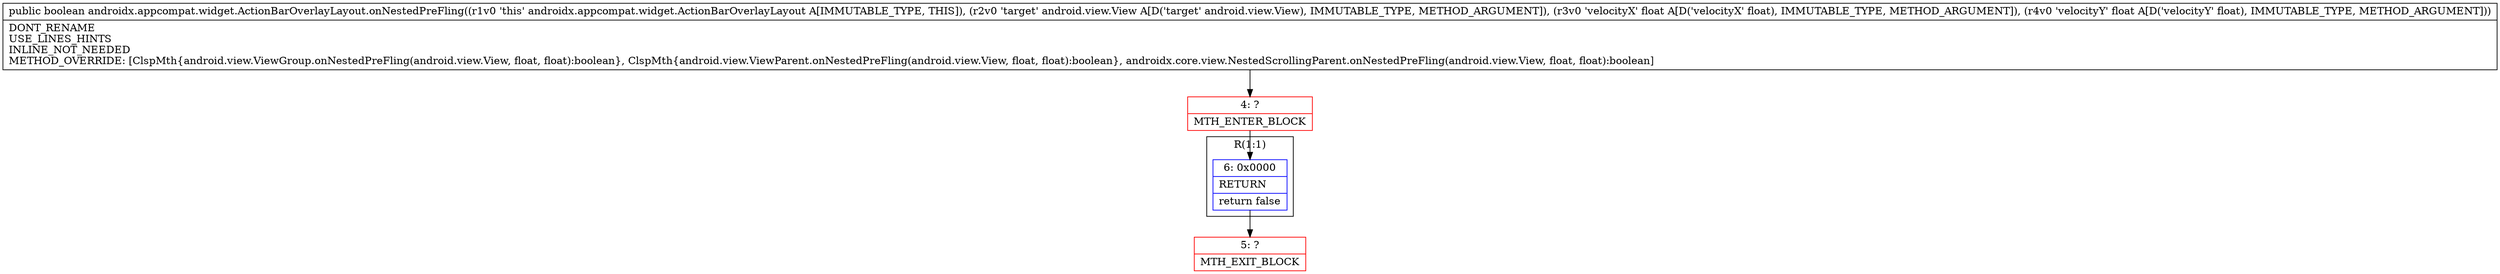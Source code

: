 digraph "CFG forandroidx.appcompat.widget.ActionBarOverlayLayout.onNestedPreFling(Landroid\/view\/View;FF)Z" {
subgraph cluster_Region_400194670 {
label = "R(1:1)";
node [shape=record,color=blue];
Node_6 [shape=record,label="{6\:\ 0x0000|RETURN\l|return false\l}"];
}
Node_4 [shape=record,color=red,label="{4\:\ ?|MTH_ENTER_BLOCK\l}"];
Node_5 [shape=record,color=red,label="{5\:\ ?|MTH_EXIT_BLOCK\l}"];
MethodNode[shape=record,label="{public boolean androidx.appcompat.widget.ActionBarOverlayLayout.onNestedPreFling((r1v0 'this' androidx.appcompat.widget.ActionBarOverlayLayout A[IMMUTABLE_TYPE, THIS]), (r2v0 'target' android.view.View A[D('target' android.view.View), IMMUTABLE_TYPE, METHOD_ARGUMENT]), (r3v0 'velocityX' float A[D('velocityX' float), IMMUTABLE_TYPE, METHOD_ARGUMENT]), (r4v0 'velocityY' float A[D('velocityY' float), IMMUTABLE_TYPE, METHOD_ARGUMENT]))  | DONT_RENAME\lUSE_LINES_HINTS\lINLINE_NOT_NEEDED\lMETHOD_OVERRIDE: [ClspMth\{android.view.ViewGroup.onNestedPreFling(android.view.View, float, float):boolean\}, ClspMth\{android.view.ViewParent.onNestedPreFling(android.view.View, float, float):boolean\}, androidx.core.view.NestedScrollingParent.onNestedPreFling(android.view.View, float, float):boolean]\l}"];
MethodNode -> Node_4;Node_6 -> Node_5;
Node_4 -> Node_6;
}

